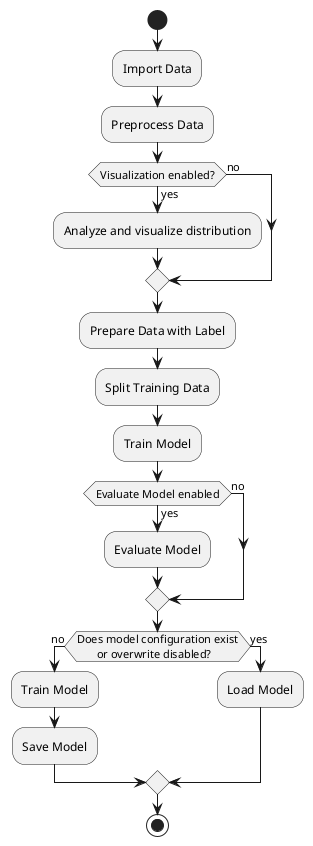 @startuml
start
:Import Data;
:Preprocess Data;
if (Visualization enabled?) then (yes)
  :Analyze and visualize distribution;
else (no)
endif
:Prepare Data with Label;
:Split Training Data;
:Train Model;
if (Evaluate Model enabled) then (yes)
  :Evaluate Model;
else (no)
endif
if (Does model configuration exist
       or overwrite disabled?) then (no)
  :Train Model;
  :Save Model;
else (yes)
  :Load Model;
endif

stop
@enduml

